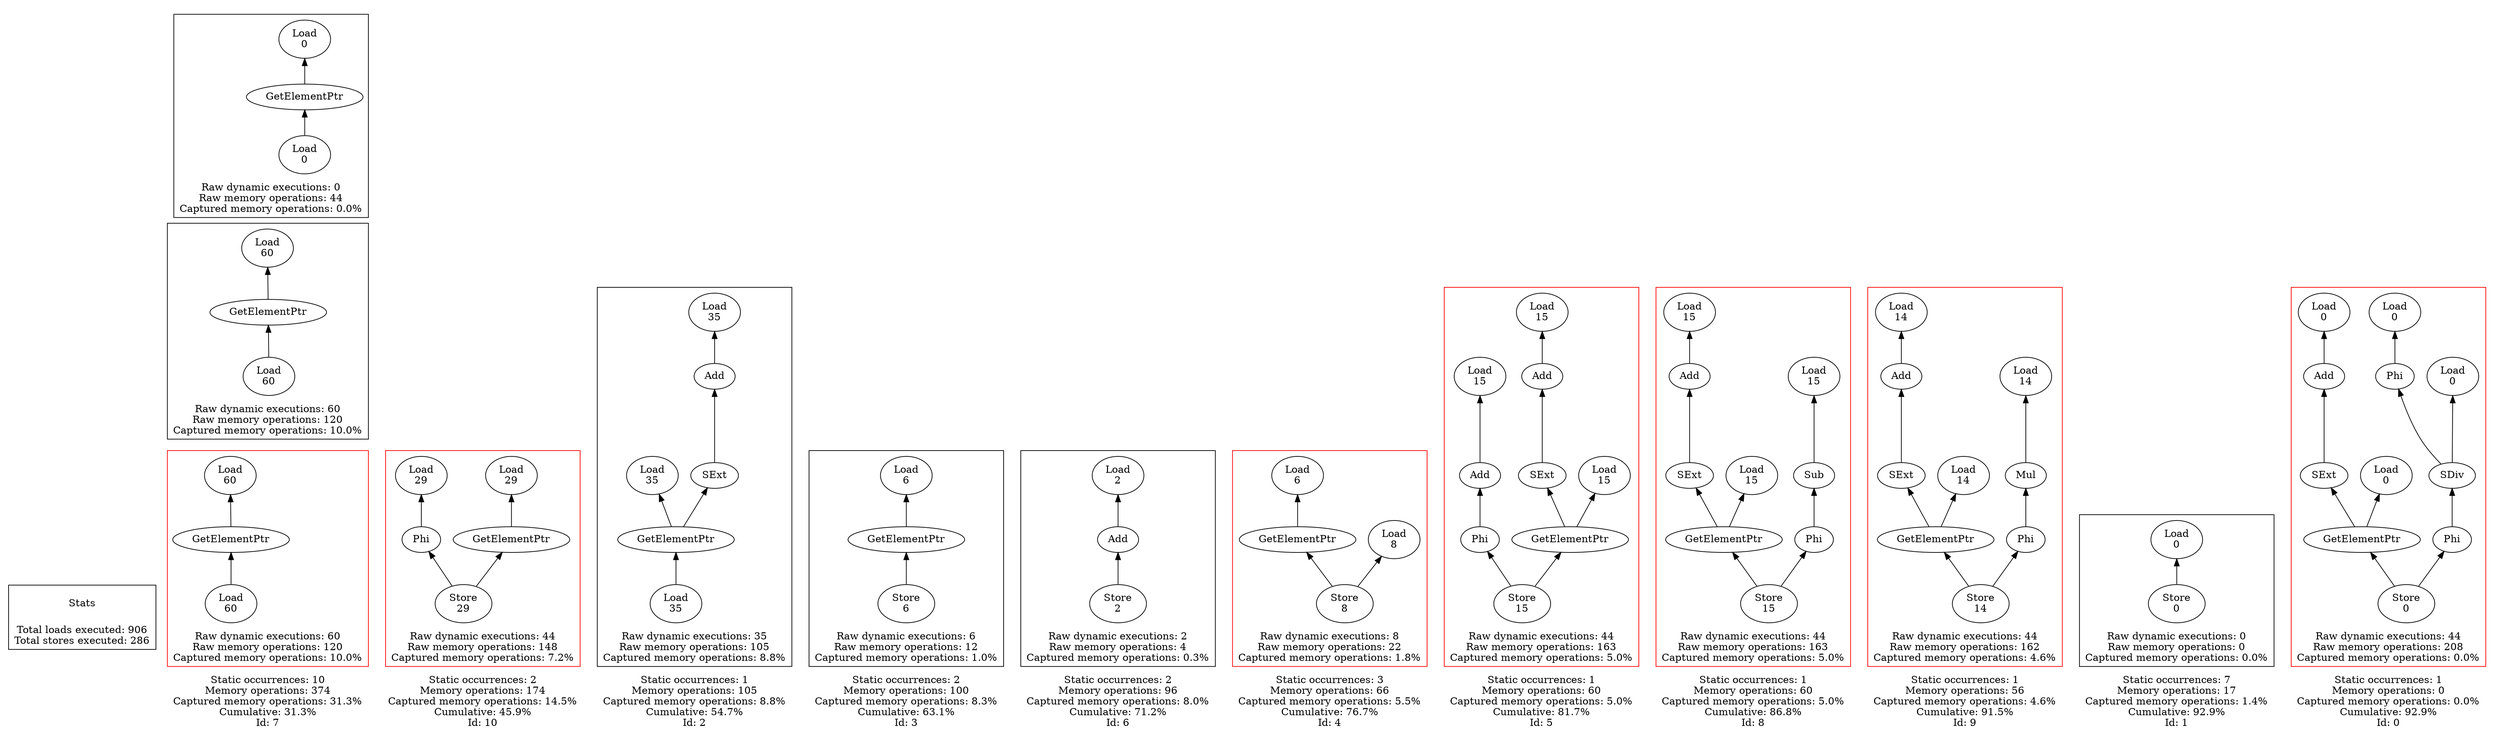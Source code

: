 strict digraph {
rankdir=BT
subgraph {
Stats [shape=plaintext]
cluster=true
label="Total loads executed: 906\nTotal stores executed: 286"
}
subgraph {
subgraph {
{
rank=min
"7_8_301" [label="Load\n0"]
}
"7_8_300" [label="GetElementPtr"]
"7_8_301" -> "7_8_300"
"7_8_280" [label="Load\n0"]
"7_8_300" -> "7_8_280"
cluster=true
label="Raw dynamic executions: 0\nRaw memory operations: 44\nCaptured memory operations: 0.0%"
}
subgraph {
{
rank=max
"7_3" [shape=point style=invis]
"7_3" -> "7_8_301" [style=invis]
}
"7_3_256" [label="GetElementPtr"]
"7_3_255" [label="Load\n60"]
"7_3_256" -> "7_3_255"
{
rank=min
"7_3_257" [label="Load\n60"]
}
"7_3_257" -> "7_3_256"
cluster=true
label="Raw dynamic executions: 60\nRaw memory operations: 120\nCaptured memory operations: 10.0%"
}
subgraph {
{
rank=max
"7_4" [shape=point style=invis]
"7_4" -> "7_3_257" [style=invis]
}
"7_4_258" [label="GetElementPtr"]
"7_4_255" [label="Load\n60"]
"7_4_258" -> "7_4_255"
{
rank=min
"7_4_259" [label="Load\n60"]
}
"7_4_259" -> "7_4_258"
cluster=true
label="Raw dynamic executions: 60\nRaw memory operations: 120\nCaptured memory operations: 10.0%"
color=red
}
cluster=true
penwidth=0
label="Static occurrences: 10\nMemory operations: 374\nCaptured memory operations: 31.3%\nCumulative: 31.3%\nId: 7"
}
subgraph {
subgraph {
{
rank=min
"10_0_282" [label="Store\n29"]
}
"10_0_277" [label="Phi"]
"10_0_282" -> "10_0_277"
"10_0_257" [label="Load\n29"]
"10_0_277" -> "10_0_257"
"10_0_281" [label="GetElementPtr"]
"10_0_282" -> "10_0_281"
"10_0_280" [label="Load\n29"]
"10_0_281" -> "10_0_280"
cluster=true
label="Raw dynamic executions: 44\nRaw memory operations: 148\nCaptured memory operations: 7.2%"
color=red
}
cluster=true
penwidth=0
label="Static occurrences: 2\nMemory operations: 174\nCaptured memory operations: 14.5%\nCumulative: 45.9%\nId: 10"
}
subgraph {
subgraph {
"2_0_189" [label="GetElementPtr"]
"2_0_184" [label="Load\n35"]
"2_0_189" -> "2_0_184"
{
rank=min
"2_0_190" [label="Load\n35"]
}
"2_0_190" -> "2_0_189"
"2_0_187" [label="Add"]
"2_0_185" [label="Load\n35"]
"2_0_187" -> "2_0_185"
"2_0_188" [label="SExt"]
"2_0_188" -> "2_0_187"
"2_0_189" -> "2_0_188"
cluster=true
label="Raw dynamic executions: 35\nRaw memory operations: 105\nCaptured memory operations: 8.8%"
}
cluster=true
penwidth=0
label="Static occurrences: 1\nMemory operations: 105\nCaptured memory operations: 8.8%\nCumulative: 54.7%\nId: 2"
}
subgraph {
subgraph {
"3_0_224" [label="GetElementPtr"]
"3_0_201" [label="Load\n6"]
"3_0_224" -> "3_0_201"
{
rank=min
"3_0_225" [label="Store\n6"]
}
"3_0_225" -> "3_0_224"
cluster=true
label="Raw dynamic executions: 6\nRaw memory operations: 12\nCaptured memory operations: 1.0%"
}
cluster=true
penwidth=0
label="Static occurrences: 2\nMemory operations: 100\nCaptured memory operations: 8.3%\nCumulative: 63.1%\nId: 3"
}
subgraph {
subgraph {
{
rank=min
"6_1_364" [label="Store\n2"]
}
"6_1_363" [label="Add"]
"6_1_364" -> "6_1_363"
"6_1_362" [label="Load\n2"]
"6_1_363" -> "6_1_362"
cluster=true
label="Raw dynamic executions: 2\nRaw memory operations: 4\nCaptured memory operations: 0.3%"
}
cluster=true
penwidth=0
label="Static occurrences: 2\nMemory operations: 96\nCaptured memory operations: 8.0%\nCumulative: 71.2%\nId: 6"
}
subgraph {
subgraph {
"4_0_210" [label="GetElementPtr"]
"4_0_201" [label="Load\n6"]
"4_0_210" -> "4_0_201"
{
rank=min
"4_0_211" [label="Store\n8"]
}
"4_0_211" -> "4_0_210"
"4_0_209" [label="Load\n8"]
"4_0_211" -> "4_0_209"
cluster=true
label="Raw dynamic executions: 8\nRaw memory operations: 22\nCaptured memory operations: 1.8%"
color=red
}
cluster=true
penwidth=0
label="Static occurrences: 3\nMemory operations: 66\nCaptured memory operations: 5.5%\nCumulative: 76.7%\nId: 4"
}
subgraph {
subgraph {
"5_0_306" [label="Add"]
"5_0_305" [label="Load\n15"]
"5_0_306" -> "5_0_305"
"5_0_304" [label="Phi"]
"5_0_290" [label="Add"]
"5_0_304" -> "5_0_290"
"5_0_289" [label="Load\n15"]
"5_0_290" -> "5_0_289"
"5_0_307" [label="SExt"]
"5_0_307" -> "5_0_306"
{
rank=min
"5_0_309" [label="Store\n15"]
}
"5_0_308" [label="GetElementPtr"]
"5_0_309" -> "5_0_308"
"5_0_255" [label="Load\n15"]
"5_0_308" -> "5_0_255"
"5_0_309" -> "5_0_304"
"5_0_308" -> "5_0_307"
cluster=true
label="Raw dynamic executions: 44\nRaw memory operations: 163\nCaptured memory operations: 5.0%"
color=red
}
cluster=true
penwidth=0
label="Static occurrences: 1\nMemory operations: 60\nCaptured memory operations: 5.0%\nCumulative: 81.7%\nId: 5"
}
subgraph {
subgraph {
"8_0_306" [label="Add"]
"8_0_305" [label="Load\n15"]
"8_0_306" -> "8_0_305"
"8_0_294" [label="Sub"]
"8_0_293" [label="Load\n15"]
"8_0_294" -> "8_0_293"
"8_0_307" [label="SExt"]
"8_0_307" -> "8_0_306"
{
rank=min
"8_0_309" [label="Store\n15"]
}
"8_0_308" [label="GetElementPtr"]
"8_0_309" -> "8_0_308"
"8_0_255" [label="Load\n15"]
"8_0_308" -> "8_0_255"
"8_0_304" [label="Phi"]
"8_0_309" -> "8_0_304"
"8_0_304" -> "8_0_294"
"8_0_308" -> "8_0_307"
cluster=true
label="Raw dynamic executions: 44\nRaw memory operations: 163\nCaptured memory operations: 5.0%"
color=red
}
cluster=true
penwidth=0
label="Static occurrences: 1\nMemory operations: 60\nCaptured memory operations: 5.0%\nCumulative: 86.8%\nId: 8"
}
subgraph {
subgraph {
"9_0_306" [label="Add"]
"9_0_305" [label="Load\n14"]
"9_0_306" -> "9_0_305"
"9_0_307" [label="SExt"]
"9_0_307" -> "9_0_306"
{
rank=min
"9_0_309" [label="Store\n14"]
}
"9_0_308" [label="GetElementPtr"]
"9_0_309" -> "9_0_308"
"9_0_255" [label="Load\n14"]
"9_0_308" -> "9_0_255"
"9_0_304" [label="Phi"]
"9_0_309" -> "9_0_304"
"9_0_308" -> "9_0_307"
"9_0_298" [label="Mul"]
"9_0_304" -> "9_0_298"
"9_0_297" [label="Load\n14"]
"9_0_298" -> "9_0_297"
cluster=true
label="Raw dynamic executions: 44\nRaw memory operations: 162\nCaptured memory operations: 4.6%"
color=red
}
cluster=true
penwidth=0
label="Static occurrences: 1\nMemory operations: 56\nCaptured memory operations: 4.6%\nCumulative: 91.5%\nId: 9"
}
subgraph {
subgraph {
{
rank=min
"1_0_26" [label="Store\n0"]
}
"1_0_24" [label="Load\n0"]
"1_0_26" -> "1_0_24"
cluster=true
label="Raw dynamic executions: 0\nRaw memory operations: 0\nCaptured memory operations: 0.0%"
}
cluster=true
penwidth=0
label="Static occurrences: 7\nMemory operations: 17\nCaptured memory operations: 1.4%\nCumulative: 92.9%\nId: 1"
}
subgraph {
subgraph {
"0_0_306" [label="Add"]
"0_0_305" [label="Load\n0"]
"0_0_306" -> "0_0_305"
"0_0_302" [label="SDiv"]
"0_0_277" [label="Phi"]
"0_0_302" -> "0_0_277"
"0_0_307" [label="SExt"]
"0_0_307" -> "0_0_306"
{
rank=min
"0_0_309" [label="Store\n0"]
}
"0_0_308" [label="GetElementPtr"]
"0_0_309" -> "0_0_308"
"0_0_304" [label="Phi"]
"0_0_304" -> "0_0_302"
"0_0_257" [label="Load\n0"]
"0_0_277" -> "0_0_257"
"0_0_255" [label="Load\n0"]
"0_0_308" -> "0_0_255"
"0_0_309" -> "0_0_304"
"0_0_308" -> "0_0_307"
"0_0_301" [label="Load\n0"]
"0_0_302" -> "0_0_301"
cluster=true
label="Raw dynamic executions: 44\nRaw memory operations: 208\nCaptured memory operations: 0.0%"
color=red
}
cluster=true
penwidth=0
label="Static occurrences: 1\nMemory operations: 0\nCaptured memory operations: 0.0%\nCumulative: 92.9%\nId: 0"
}
}
